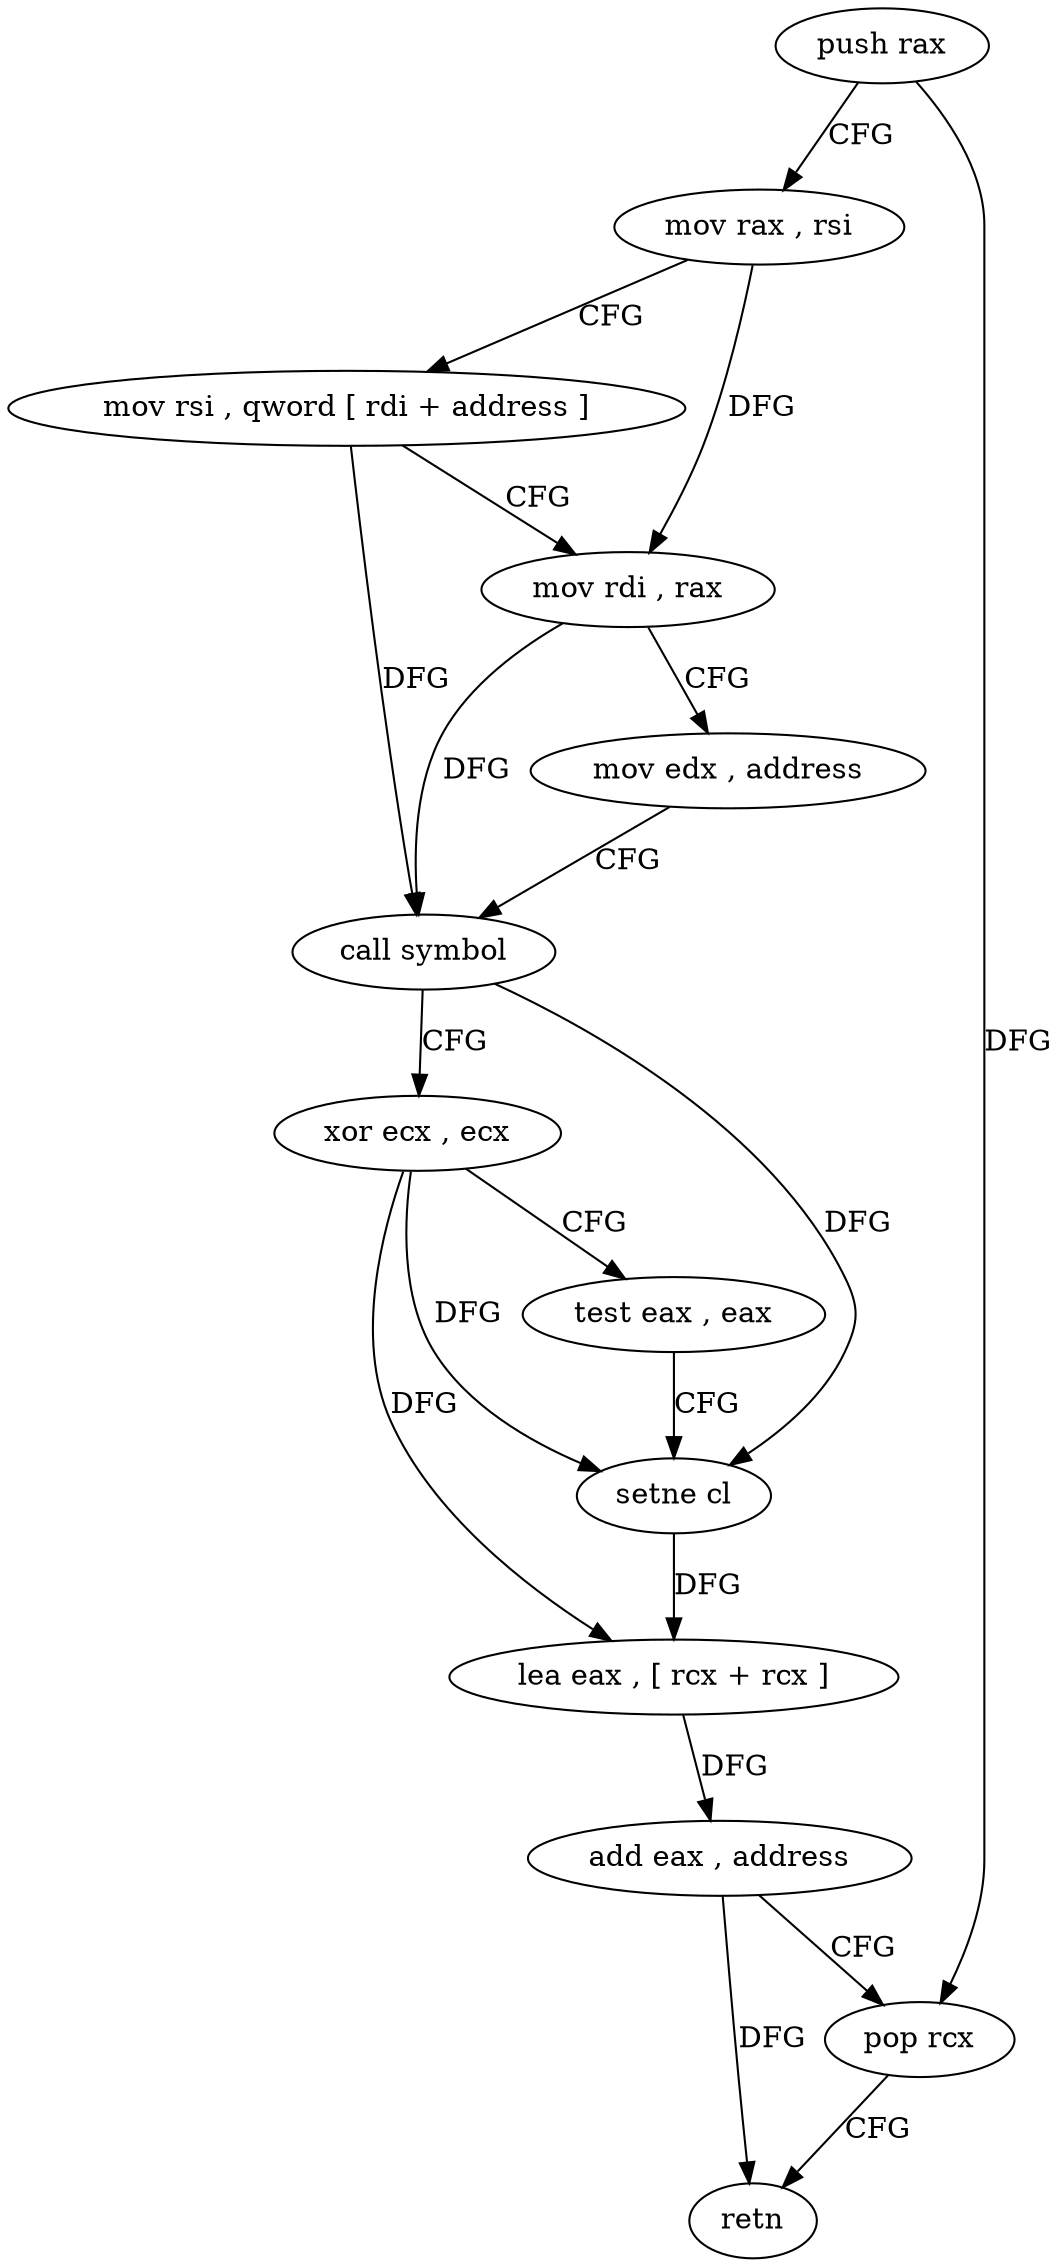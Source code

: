 digraph "func" {
"4209680" [label = "push rax" ]
"4209681" [label = "mov rax , rsi" ]
"4209684" [label = "mov rsi , qword [ rdi + address ]" ]
"4209688" [label = "mov rdi , rax" ]
"4209691" [label = "mov edx , address" ]
"4209696" [label = "call symbol" ]
"4209701" [label = "xor ecx , ecx" ]
"4209703" [label = "test eax , eax" ]
"4209705" [label = "setne cl" ]
"4209708" [label = "lea eax , [ rcx + rcx ]" ]
"4209711" [label = "add eax , address" ]
"4209714" [label = "pop rcx" ]
"4209715" [label = "retn" ]
"4209680" -> "4209681" [ label = "CFG" ]
"4209680" -> "4209714" [ label = "DFG" ]
"4209681" -> "4209684" [ label = "CFG" ]
"4209681" -> "4209688" [ label = "DFG" ]
"4209684" -> "4209688" [ label = "CFG" ]
"4209684" -> "4209696" [ label = "DFG" ]
"4209688" -> "4209691" [ label = "CFG" ]
"4209688" -> "4209696" [ label = "DFG" ]
"4209691" -> "4209696" [ label = "CFG" ]
"4209696" -> "4209701" [ label = "CFG" ]
"4209696" -> "4209705" [ label = "DFG" ]
"4209701" -> "4209703" [ label = "CFG" ]
"4209701" -> "4209705" [ label = "DFG" ]
"4209701" -> "4209708" [ label = "DFG" ]
"4209703" -> "4209705" [ label = "CFG" ]
"4209705" -> "4209708" [ label = "DFG" ]
"4209708" -> "4209711" [ label = "DFG" ]
"4209711" -> "4209714" [ label = "CFG" ]
"4209711" -> "4209715" [ label = "DFG" ]
"4209714" -> "4209715" [ label = "CFG" ]
}
